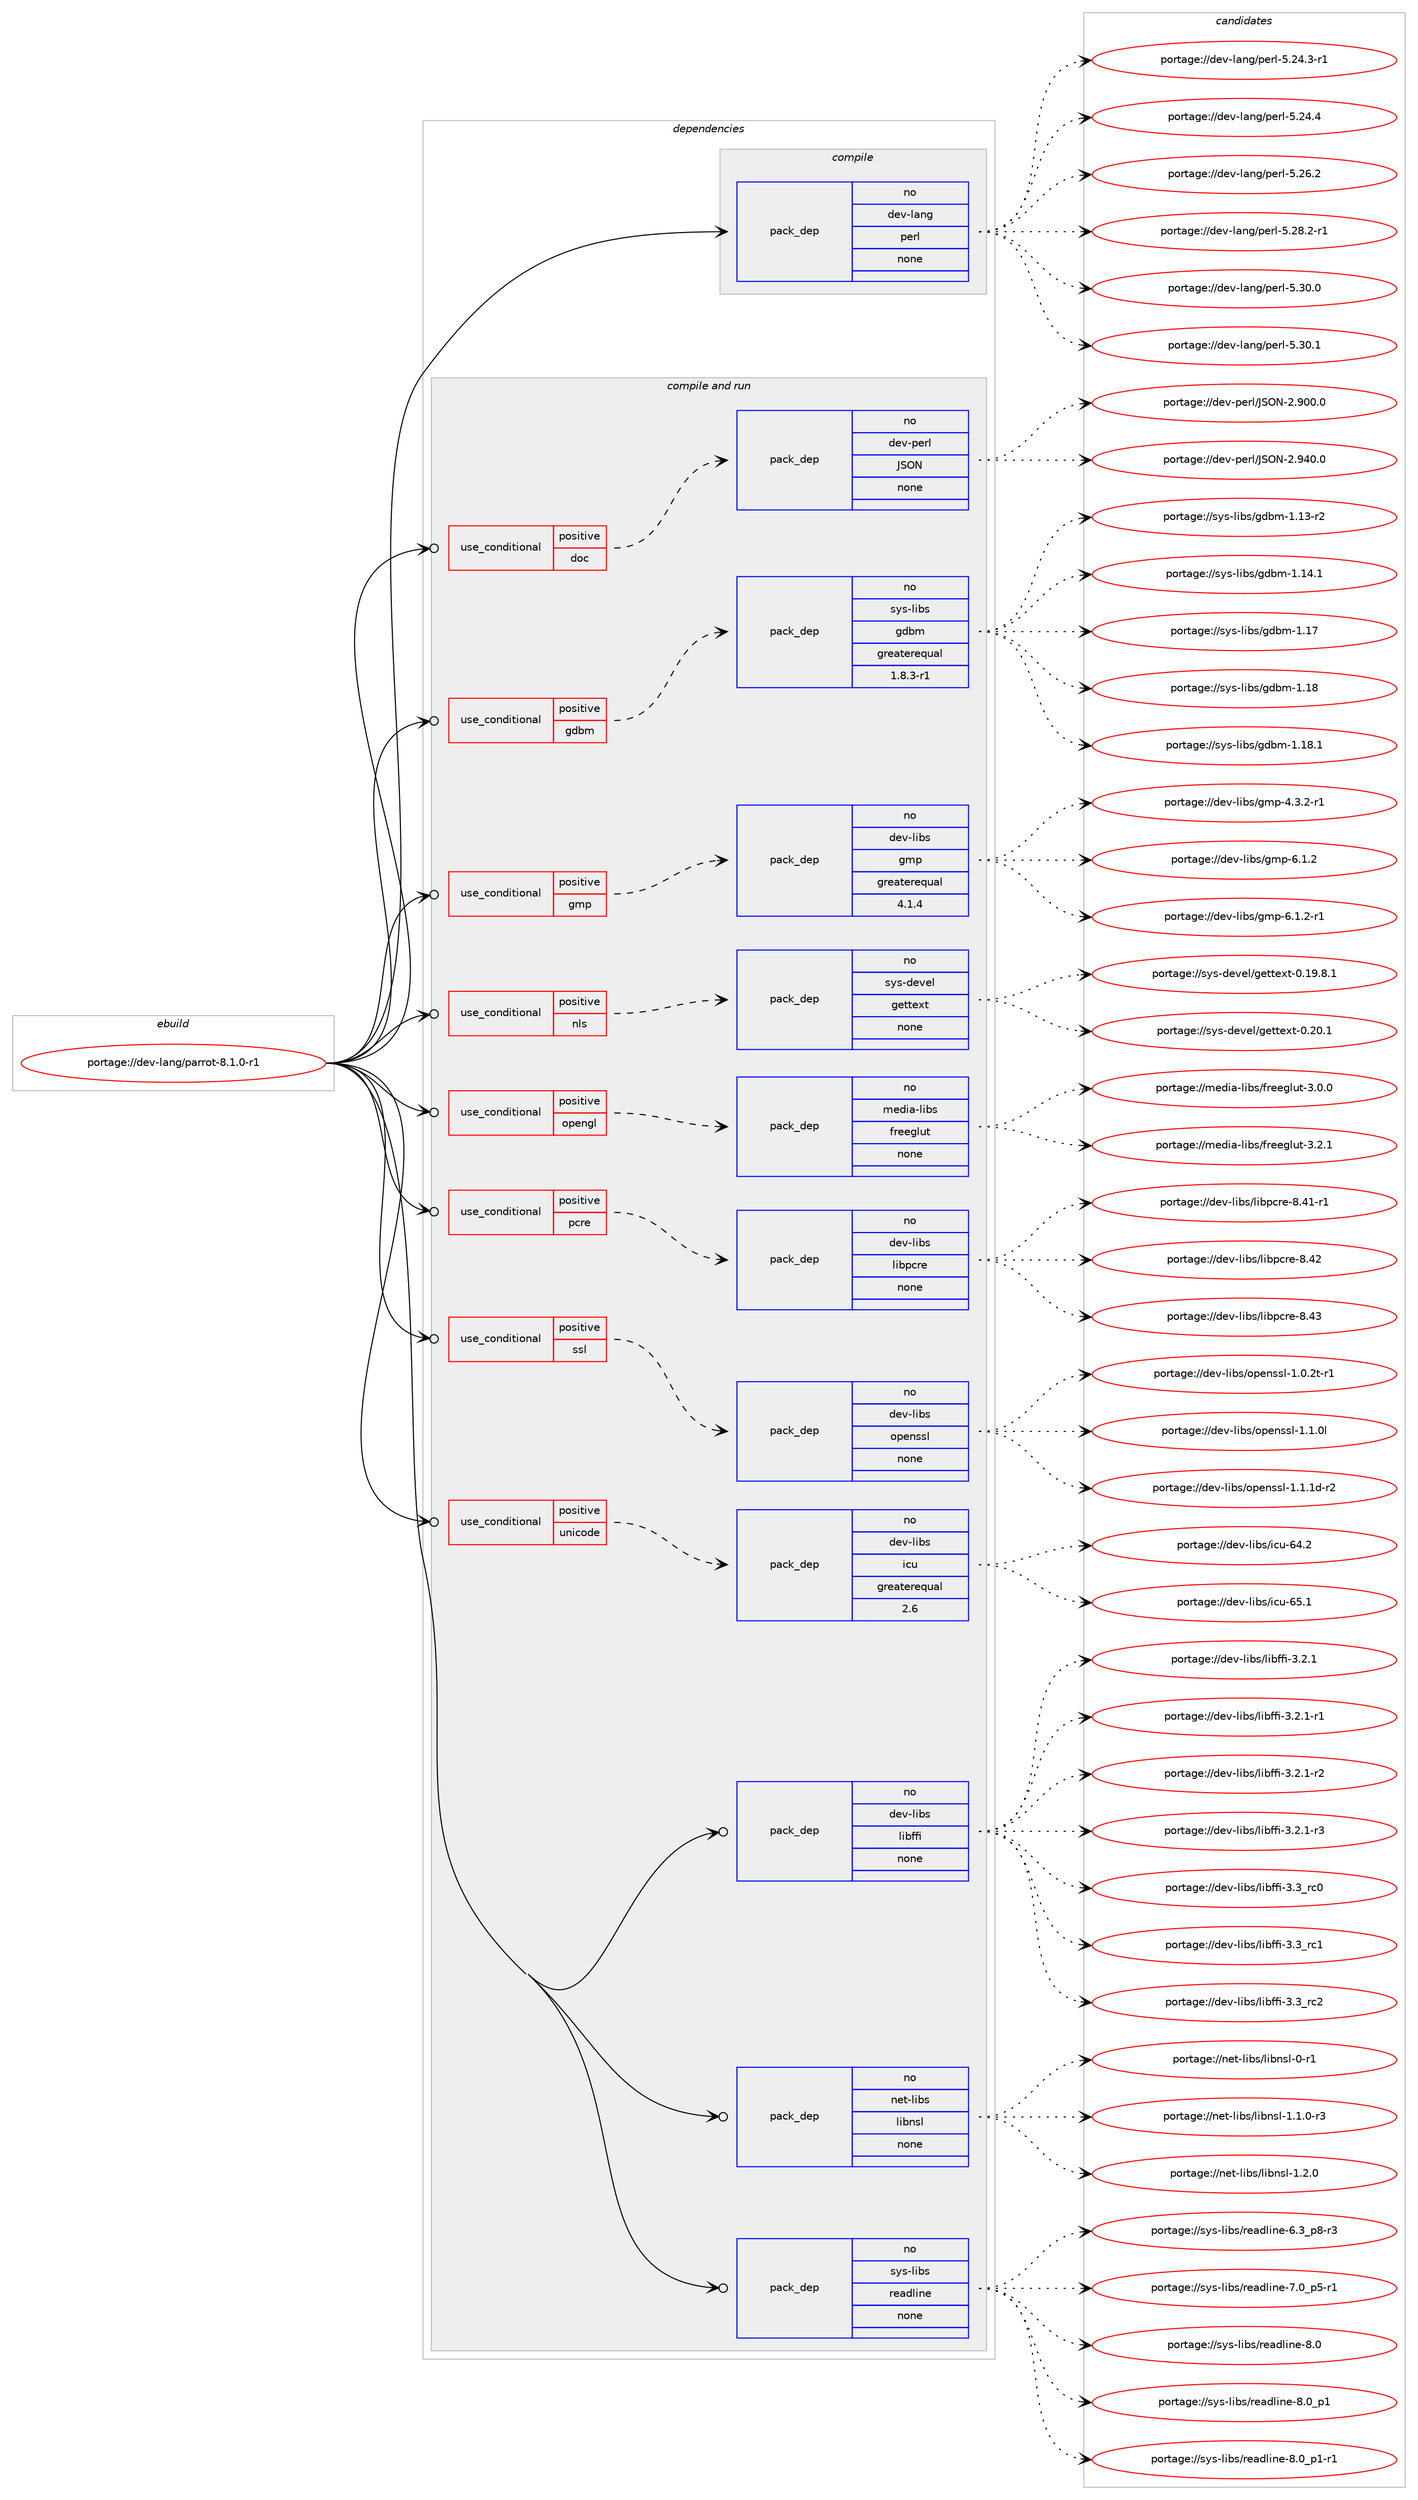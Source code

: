 digraph prolog {

# *************
# Graph options
# *************

newrank=true;
concentrate=true;
compound=true;
graph [rankdir=LR,fontname=Helvetica,fontsize=10,ranksep=1.5];#, ranksep=2.5, nodesep=0.2];
edge  [arrowhead=vee];
node  [fontname=Helvetica,fontsize=10];

# **********
# The ebuild
# **********

subgraph cluster_leftcol {
color=gray;
rank=same;
label=<<i>ebuild</i>>;
id [label="portage://dev-lang/parrot-8.1.0-r1", color=red, width=4, href="../dev-lang/parrot-8.1.0-r1.svg"];
}

# ****************
# The dependencies
# ****************

subgraph cluster_midcol {
color=gray;
label=<<i>dependencies</i>>;
subgraph cluster_compile {
fillcolor="#eeeeee";
style=filled;
label=<<i>compile</i>>;
subgraph pack72442 {
dependency94724 [label=<<TABLE BORDER="0" CELLBORDER="1" CELLSPACING="0" CELLPADDING="4" WIDTH="220"><TR><TD ROWSPAN="6" CELLPADDING="30">pack_dep</TD></TR><TR><TD WIDTH="110">no</TD></TR><TR><TD>dev-lang</TD></TR><TR><TD>perl</TD></TR><TR><TD>none</TD></TR><TR><TD></TD></TR></TABLE>>, shape=none, color=blue];
}
id:e -> dependency94724:w [weight=20,style="solid",arrowhead="vee"];
}
subgraph cluster_compileandrun {
fillcolor="#eeeeee";
style=filled;
label=<<i>compile and run</i>>;
subgraph cond19494 {
dependency94725 [label=<<TABLE BORDER="0" CELLBORDER="1" CELLSPACING="0" CELLPADDING="4"><TR><TD ROWSPAN="3" CELLPADDING="10">use_conditional</TD></TR><TR><TD>positive</TD></TR><TR><TD>doc</TD></TR></TABLE>>, shape=none, color=red];
subgraph pack72443 {
dependency94726 [label=<<TABLE BORDER="0" CELLBORDER="1" CELLSPACING="0" CELLPADDING="4" WIDTH="220"><TR><TD ROWSPAN="6" CELLPADDING="30">pack_dep</TD></TR><TR><TD WIDTH="110">no</TD></TR><TR><TD>dev-perl</TD></TR><TR><TD>JSON</TD></TR><TR><TD>none</TD></TR><TR><TD></TD></TR></TABLE>>, shape=none, color=blue];
}
dependency94725:e -> dependency94726:w [weight=20,style="dashed",arrowhead="vee"];
}
id:e -> dependency94725:w [weight=20,style="solid",arrowhead="odotvee"];
subgraph cond19495 {
dependency94727 [label=<<TABLE BORDER="0" CELLBORDER="1" CELLSPACING="0" CELLPADDING="4"><TR><TD ROWSPAN="3" CELLPADDING="10">use_conditional</TD></TR><TR><TD>positive</TD></TR><TR><TD>gdbm</TD></TR></TABLE>>, shape=none, color=red];
subgraph pack72444 {
dependency94728 [label=<<TABLE BORDER="0" CELLBORDER="1" CELLSPACING="0" CELLPADDING="4" WIDTH="220"><TR><TD ROWSPAN="6" CELLPADDING="30">pack_dep</TD></TR><TR><TD WIDTH="110">no</TD></TR><TR><TD>sys-libs</TD></TR><TR><TD>gdbm</TD></TR><TR><TD>greaterequal</TD></TR><TR><TD>1.8.3-r1</TD></TR></TABLE>>, shape=none, color=blue];
}
dependency94727:e -> dependency94728:w [weight=20,style="dashed",arrowhead="vee"];
}
id:e -> dependency94727:w [weight=20,style="solid",arrowhead="odotvee"];
subgraph cond19496 {
dependency94729 [label=<<TABLE BORDER="0" CELLBORDER="1" CELLSPACING="0" CELLPADDING="4"><TR><TD ROWSPAN="3" CELLPADDING="10">use_conditional</TD></TR><TR><TD>positive</TD></TR><TR><TD>gmp</TD></TR></TABLE>>, shape=none, color=red];
subgraph pack72445 {
dependency94730 [label=<<TABLE BORDER="0" CELLBORDER="1" CELLSPACING="0" CELLPADDING="4" WIDTH="220"><TR><TD ROWSPAN="6" CELLPADDING="30">pack_dep</TD></TR><TR><TD WIDTH="110">no</TD></TR><TR><TD>dev-libs</TD></TR><TR><TD>gmp</TD></TR><TR><TD>greaterequal</TD></TR><TR><TD>4.1.4</TD></TR></TABLE>>, shape=none, color=blue];
}
dependency94729:e -> dependency94730:w [weight=20,style="dashed",arrowhead="vee"];
}
id:e -> dependency94729:w [weight=20,style="solid",arrowhead="odotvee"];
subgraph cond19497 {
dependency94731 [label=<<TABLE BORDER="0" CELLBORDER="1" CELLSPACING="0" CELLPADDING="4"><TR><TD ROWSPAN="3" CELLPADDING="10">use_conditional</TD></TR><TR><TD>positive</TD></TR><TR><TD>nls</TD></TR></TABLE>>, shape=none, color=red];
subgraph pack72446 {
dependency94732 [label=<<TABLE BORDER="0" CELLBORDER="1" CELLSPACING="0" CELLPADDING="4" WIDTH="220"><TR><TD ROWSPAN="6" CELLPADDING="30">pack_dep</TD></TR><TR><TD WIDTH="110">no</TD></TR><TR><TD>sys-devel</TD></TR><TR><TD>gettext</TD></TR><TR><TD>none</TD></TR><TR><TD></TD></TR></TABLE>>, shape=none, color=blue];
}
dependency94731:e -> dependency94732:w [weight=20,style="dashed",arrowhead="vee"];
}
id:e -> dependency94731:w [weight=20,style="solid",arrowhead="odotvee"];
subgraph cond19498 {
dependency94733 [label=<<TABLE BORDER="0" CELLBORDER="1" CELLSPACING="0" CELLPADDING="4"><TR><TD ROWSPAN="3" CELLPADDING="10">use_conditional</TD></TR><TR><TD>positive</TD></TR><TR><TD>opengl</TD></TR></TABLE>>, shape=none, color=red];
subgraph pack72447 {
dependency94734 [label=<<TABLE BORDER="0" CELLBORDER="1" CELLSPACING="0" CELLPADDING="4" WIDTH="220"><TR><TD ROWSPAN="6" CELLPADDING="30">pack_dep</TD></TR><TR><TD WIDTH="110">no</TD></TR><TR><TD>media-libs</TD></TR><TR><TD>freeglut</TD></TR><TR><TD>none</TD></TR><TR><TD></TD></TR></TABLE>>, shape=none, color=blue];
}
dependency94733:e -> dependency94734:w [weight=20,style="dashed",arrowhead="vee"];
}
id:e -> dependency94733:w [weight=20,style="solid",arrowhead="odotvee"];
subgraph cond19499 {
dependency94735 [label=<<TABLE BORDER="0" CELLBORDER="1" CELLSPACING="0" CELLPADDING="4"><TR><TD ROWSPAN="3" CELLPADDING="10">use_conditional</TD></TR><TR><TD>positive</TD></TR><TR><TD>pcre</TD></TR></TABLE>>, shape=none, color=red];
subgraph pack72448 {
dependency94736 [label=<<TABLE BORDER="0" CELLBORDER="1" CELLSPACING="0" CELLPADDING="4" WIDTH="220"><TR><TD ROWSPAN="6" CELLPADDING="30">pack_dep</TD></TR><TR><TD WIDTH="110">no</TD></TR><TR><TD>dev-libs</TD></TR><TR><TD>libpcre</TD></TR><TR><TD>none</TD></TR><TR><TD></TD></TR></TABLE>>, shape=none, color=blue];
}
dependency94735:e -> dependency94736:w [weight=20,style="dashed",arrowhead="vee"];
}
id:e -> dependency94735:w [weight=20,style="solid",arrowhead="odotvee"];
subgraph cond19500 {
dependency94737 [label=<<TABLE BORDER="0" CELLBORDER="1" CELLSPACING="0" CELLPADDING="4"><TR><TD ROWSPAN="3" CELLPADDING="10">use_conditional</TD></TR><TR><TD>positive</TD></TR><TR><TD>ssl</TD></TR></TABLE>>, shape=none, color=red];
subgraph pack72449 {
dependency94738 [label=<<TABLE BORDER="0" CELLBORDER="1" CELLSPACING="0" CELLPADDING="4" WIDTH="220"><TR><TD ROWSPAN="6" CELLPADDING="30">pack_dep</TD></TR><TR><TD WIDTH="110">no</TD></TR><TR><TD>dev-libs</TD></TR><TR><TD>openssl</TD></TR><TR><TD>none</TD></TR><TR><TD></TD></TR></TABLE>>, shape=none, color=blue];
}
dependency94737:e -> dependency94738:w [weight=20,style="dashed",arrowhead="vee"];
}
id:e -> dependency94737:w [weight=20,style="solid",arrowhead="odotvee"];
subgraph cond19501 {
dependency94739 [label=<<TABLE BORDER="0" CELLBORDER="1" CELLSPACING="0" CELLPADDING="4"><TR><TD ROWSPAN="3" CELLPADDING="10">use_conditional</TD></TR><TR><TD>positive</TD></TR><TR><TD>unicode</TD></TR></TABLE>>, shape=none, color=red];
subgraph pack72450 {
dependency94740 [label=<<TABLE BORDER="0" CELLBORDER="1" CELLSPACING="0" CELLPADDING="4" WIDTH="220"><TR><TD ROWSPAN="6" CELLPADDING="30">pack_dep</TD></TR><TR><TD WIDTH="110">no</TD></TR><TR><TD>dev-libs</TD></TR><TR><TD>icu</TD></TR><TR><TD>greaterequal</TD></TR><TR><TD>2.6</TD></TR></TABLE>>, shape=none, color=blue];
}
dependency94739:e -> dependency94740:w [weight=20,style="dashed",arrowhead="vee"];
}
id:e -> dependency94739:w [weight=20,style="solid",arrowhead="odotvee"];
subgraph pack72451 {
dependency94741 [label=<<TABLE BORDER="0" CELLBORDER="1" CELLSPACING="0" CELLPADDING="4" WIDTH="220"><TR><TD ROWSPAN="6" CELLPADDING="30">pack_dep</TD></TR><TR><TD WIDTH="110">no</TD></TR><TR><TD>dev-libs</TD></TR><TR><TD>libffi</TD></TR><TR><TD>none</TD></TR><TR><TD></TD></TR></TABLE>>, shape=none, color=blue];
}
id:e -> dependency94741:w [weight=20,style="solid",arrowhead="odotvee"];
subgraph pack72452 {
dependency94742 [label=<<TABLE BORDER="0" CELLBORDER="1" CELLSPACING="0" CELLPADDING="4" WIDTH="220"><TR><TD ROWSPAN="6" CELLPADDING="30">pack_dep</TD></TR><TR><TD WIDTH="110">no</TD></TR><TR><TD>net-libs</TD></TR><TR><TD>libnsl</TD></TR><TR><TD>none</TD></TR><TR><TD></TD></TR></TABLE>>, shape=none, color=blue];
}
id:e -> dependency94742:w [weight=20,style="solid",arrowhead="odotvee"];
subgraph pack72453 {
dependency94743 [label=<<TABLE BORDER="0" CELLBORDER="1" CELLSPACING="0" CELLPADDING="4" WIDTH="220"><TR><TD ROWSPAN="6" CELLPADDING="30">pack_dep</TD></TR><TR><TD WIDTH="110">no</TD></TR><TR><TD>sys-libs</TD></TR><TR><TD>readline</TD></TR><TR><TD>none</TD></TR><TR><TD></TD></TR></TABLE>>, shape=none, color=blue];
}
id:e -> dependency94743:w [weight=20,style="solid",arrowhead="odotvee"];
}
subgraph cluster_run {
fillcolor="#eeeeee";
style=filled;
label=<<i>run</i>>;
}
}

# **************
# The candidates
# **************

subgraph cluster_choices {
rank=same;
color=gray;
label=<<i>candidates</i>>;

subgraph choice72442 {
color=black;
nodesep=1;
choiceportage100101118451089711010347112101114108455346505246514511449 [label="portage://dev-lang/perl-5.24.3-r1", color=red, width=4,href="../dev-lang/perl-5.24.3-r1.svg"];
choiceportage10010111845108971101034711210111410845534650524652 [label="portage://dev-lang/perl-5.24.4", color=red, width=4,href="../dev-lang/perl-5.24.4.svg"];
choiceportage10010111845108971101034711210111410845534650544650 [label="portage://dev-lang/perl-5.26.2", color=red, width=4,href="../dev-lang/perl-5.26.2.svg"];
choiceportage100101118451089711010347112101114108455346505646504511449 [label="portage://dev-lang/perl-5.28.2-r1", color=red, width=4,href="../dev-lang/perl-5.28.2-r1.svg"];
choiceportage10010111845108971101034711210111410845534651484648 [label="portage://dev-lang/perl-5.30.0", color=red, width=4,href="../dev-lang/perl-5.30.0.svg"];
choiceportage10010111845108971101034711210111410845534651484649 [label="portage://dev-lang/perl-5.30.1", color=red, width=4,href="../dev-lang/perl-5.30.1.svg"];
dependency94724:e -> choiceportage100101118451089711010347112101114108455346505246514511449:w [style=dotted,weight="100"];
dependency94724:e -> choiceportage10010111845108971101034711210111410845534650524652:w [style=dotted,weight="100"];
dependency94724:e -> choiceportage10010111845108971101034711210111410845534650544650:w [style=dotted,weight="100"];
dependency94724:e -> choiceportage100101118451089711010347112101114108455346505646504511449:w [style=dotted,weight="100"];
dependency94724:e -> choiceportage10010111845108971101034711210111410845534651484648:w [style=dotted,weight="100"];
dependency94724:e -> choiceportage10010111845108971101034711210111410845534651484649:w [style=dotted,weight="100"];
}
subgraph choice72443 {
color=black;
nodesep=1;
choiceportage1001011184511210111410847748379784550465748484648 [label="portage://dev-perl/JSON-2.900.0", color=red, width=4,href="../dev-perl/JSON-2.900.0.svg"];
choiceportage1001011184511210111410847748379784550465752484648 [label="portage://dev-perl/JSON-2.940.0", color=red, width=4,href="../dev-perl/JSON-2.940.0.svg"];
dependency94726:e -> choiceportage1001011184511210111410847748379784550465748484648:w [style=dotted,weight="100"];
dependency94726:e -> choiceportage1001011184511210111410847748379784550465752484648:w [style=dotted,weight="100"];
}
subgraph choice72444 {
color=black;
nodesep=1;
choiceportage1151211154510810598115471031009810945494649514511450 [label="portage://sys-libs/gdbm-1.13-r2", color=red, width=4,href="../sys-libs/gdbm-1.13-r2.svg"];
choiceportage1151211154510810598115471031009810945494649524649 [label="portage://sys-libs/gdbm-1.14.1", color=red, width=4,href="../sys-libs/gdbm-1.14.1.svg"];
choiceportage115121115451081059811547103100981094549464955 [label="portage://sys-libs/gdbm-1.17", color=red, width=4,href="../sys-libs/gdbm-1.17.svg"];
choiceportage115121115451081059811547103100981094549464956 [label="portage://sys-libs/gdbm-1.18", color=red, width=4,href="../sys-libs/gdbm-1.18.svg"];
choiceportage1151211154510810598115471031009810945494649564649 [label="portage://sys-libs/gdbm-1.18.1", color=red, width=4,href="../sys-libs/gdbm-1.18.1.svg"];
dependency94728:e -> choiceportage1151211154510810598115471031009810945494649514511450:w [style=dotted,weight="100"];
dependency94728:e -> choiceportage1151211154510810598115471031009810945494649524649:w [style=dotted,weight="100"];
dependency94728:e -> choiceportage115121115451081059811547103100981094549464955:w [style=dotted,weight="100"];
dependency94728:e -> choiceportage115121115451081059811547103100981094549464956:w [style=dotted,weight="100"];
dependency94728:e -> choiceportage1151211154510810598115471031009810945494649564649:w [style=dotted,weight="100"];
}
subgraph choice72445 {
color=black;
nodesep=1;
choiceportage1001011184510810598115471031091124552465146504511449 [label="portage://dev-libs/gmp-4.3.2-r1", color=red, width=4,href="../dev-libs/gmp-4.3.2-r1.svg"];
choiceportage100101118451081059811547103109112455446494650 [label="portage://dev-libs/gmp-6.1.2", color=red, width=4,href="../dev-libs/gmp-6.1.2.svg"];
choiceportage1001011184510810598115471031091124554464946504511449 [label="portage://dev-libs/gmp-6.1.2-r1", color=red, width=4,href="../dev-libs/gmp-6.1.2-r1.svg"];
dependency94730:e -> choiceportage1001011184510810598115471031091124552465146504511449:w [style=dotted,weight="100"];
dependency94730:e -> choiceportage100101118451081059811547103109112455446494650:w [style=dotted,weight="100"];
dependency94730:e -> choiceportage1001011184510810598115471031091124554464946504511449:w [style=dotted,weight="100"];
}
subgraph choice72446 {
color=black;
nodesep=1;
choiceportage1151211154510010111810110847103101116116101120116454846495746564649 [label="portage://sys-devel/gettext-0.19.8.1", color=red, width=4,href="../sys-devel/gettext-0.19.8.1.svg"];
choiceportage115121115451001011181011084710310111611610112011645484650484649 [label="portage://sys-devel/gettext-0.20.1", color=red, width=4,href="../sys-devel/gettext-0.20.1.svg"];
dependency94732:e -> choiceportage1151211154510010111810110847103101116116101120116454846495746564649:w [style=dotted,weight="100"];
dependency94732:e -> choiceportage115121115451001011181011084710310111611610112011645484650484649:w [style=dotted,weight="100"];
}
subgraph choice72447 {
color=black;
nodesep=1;
choiceportage10910110010597451081059811547102114101101103108117116455146484648 [label="portage://media-libs/freeglut-3.0.0", color=red, width=4,href="../media-libs/freeglut-3.0.0.svg"];
choiceportage10910110010597451081059811547102114101101103108117116455146504649 [label="portage://media-libs/freeglut-3.2.1", color=red, width=4,href="../media-libs/freeglut-3.2.1.svg"];
dependency94734:e -> choiceportage10910110010597451081059811547102114101101103108117116455146484648:w [style=dotted,weight="100"];
dependency94734:e -> choiceportage10910110010597451081059811547102114101101103108117116455146504649:w [style=dotted,weight="100"];
}
subgraph choice72448 {
color=black;
nodesep=1;
choiceportage100101118451081059811547108105981129911410145564652494511449 [label="portage://dev-libs/libpcre-8.41-r1", color=red, width=4,href="../dev-libs/libpcre-8.41-r1.svg"];
choiceportage10010111845108105981154710810598112991141014556465250 [label="portage://dev-libs/libpcre-8.42", color=red, width=4,href="../dev-libs/libpcre-8.42.svg"];
choiceportage10010111845108105981154710810598112991141014556465251 [label="portage://dev-libs/libpcre-8.43", color=red, width=4,href="../dev-libs/libpcre-8.43.svg"];
dependency94736:e -> choiceportage100101118451081059811547108105981129911410145564652494511449:w [style=dotted,weight="100"];
dependency94736:e -> choiceportage10010111845108105981154710810598112991141014556465250:w [style=dotted,weight="100"];
dependency94736:e -> choiceportage10010111845108105981154710810598112991141014556465251:w [style=dotted,weight="100"];
}
subgraph choice72449 {
color=black;
nodesep=1;
choiceportage1001011184510810598115471111121011101151151084549464846501164511449 [label="portage://dev-libs/openssl-1.0.2t-r1", color=red, width=4,href="../dev-libs/openssl-1.0.2t-r1.svg"];
choiceportage100101118451081059811547111112101110115115108454946494648108 [label="portage://dev-libs/openssl-1.1.0l", color=red, width=4,href="../dev-libs/openssl-1.1.0l.svg"];
choiceportage1001011184510810598115471111121011101151151084549464946491004511450 [label="portage://dev-libs/openssl-1.1.1d-r2", color=red, width=4,href="../dev-libs/openssl-1.1.1d-r2.svg"];
dependency94738:e -> choiceportage1001011184510810598115471111121011101151151084549464846501164511449:w [style=dotted,weight="100"];
dependency94738:e -> choiceportage100101118451081059811547111112101110115115108454946494648108:w [style=dotted,weight="100"];
dependency94738:e -> choiceportage1001011184510810598115471111121011101151151084549464946491004511450:w [style=dotted,weight="100"];
}
subgraph choice72450 {
color=black;
nodesep=1;
choiceportage100101118451081059811547105991174554524650 [label="portage://dev-libs/icu-64.2", color=red, width=4,href="../dev-libs/icu-64.2.svg"];
choiceportage100101118451081059811547105991174554534649 [label="portage://dev-libs/icu-65.1", color=red, width=4,href="../dev-libs/icu-65.1.svg"];
dependency94740:e -> choiceportage100101118451081059811547105991174554524650:w [style=dotted,weight="100"];
dependency94740:e -> choiceportage100101118451081059811547105991174554534649:w [style=dotted,weight="100"];
}
subgraph choice72451 {
color=black;
nodesep=1;
choiceportage10010111845108105981154710810598102102105455146504649 [label="portage://dev-libs/libffi-3.2.1", color=red, width=4,href="../dev-libs/libffi-3.2.1.svg"];
choiceportage100101118451081059811547108105981021021054551465046494511449 [label="portage://dev-libs/libffi-3.2.1-r1", color=red, width=4,href="../dev-libs/libffi-3.2.1-r1.svg"];
choiceportage100101118451081059811547108105981021021054551465046494511450 [label="portage://dev-libs/libffi-3.2.1-r2", color=red, width=4,href="../dev-libs/libffi-3.2.1-r2.svg"];
choiceportage100101118451081059811547108105981021021054551465046494511451 [label="portage://dev-libs/libffi-3.2.1-r3", color=red, width=4,href="../dev-libs/libffi-3.2.1-r3.svg"];
choiceportage1001011184510810598115471081059810210210545514651951149948 [label="portage://dev-libs/libffi-3.3_rc0", color=red, width=4,href="../dev-libs/libffi-3.3_rc0.svg"];
choiceportage1001011184510810598115471081059810210210545514651951149949 [label="portage://dev-libs/libffi-3.3_rc1", color=red, width=4,href="../dev-libs/libffi-3.3_rc1.svg"];
choiceportage1001011184510810598115471081059810210210545514651951149950 [label="portage://dev-libs/libffi-3.3_rc2", color=red, width=4,href="../dev-libs/libffi-3.3_rc2.svg"];
dependency94741:e -> choiceportage10010111845108105981154710810598102102105455146504649:w [style=dotted,weight="100"];
dependency94741:e -> choiceportage100101118451081059811547108105981021021054551465046494511449:w [style=dotted,weight="100"];
dependency94741:e -> choiceportage100101118451081059811547108105981021021054551465046494511450:w [style=dotted,weight="100"];
dependency94741:e -> choiceportage100101118451081059811547108105981021021054551465046494511451:w [style=dotted,weight="100"];
dependency94741:e -> choiceportage1001011184510810598115471081059810210210545514651951149948:w [style=dotted,weight="100"];
dependency94741:e -> choiceportage1001011184510810598115471081059810210210545514651951149949:w [style=dotted,weight="100"];
dependency94741:e -> choiceportage1001011184510810598115471081059810210210545514651951149950:w [style=dotted,weight="100"];
}
subgraph choice72452 {
color=black;
nodesep=1;
choiceportage1101011164510810598115471081059811011510845484511449 [label="portage://net-libs/libnsl-0-r1", color=red, width=4,href="../net-libs/libnsl-0-r1.svg"];
choiceportage110101116451081059811547108105981101151084549464946484511451 [label="portage://net-libs/libnsl-1.1.0-r3", color=red, width=4,href="../net-libs/libnsl-1.1.0-r3.svg"];
choiceportage11010111645108105981154710810598110115108454946504648 [label="portage://net-libs/libnsl-1.2.0", color=red, width=4,href="../net-libs/libnsl-1.2.0.svg"];
dependency94742:e -> choiceportage1101011164510810598115471081059811011510845484511449:w [style=dotted,weight="100"];
dependency94742:e -> choiceportage110101116451081059811547108105981101151084549464946484511451:w [style=dotted,weight="100"];
dependency94742:e -> choiceportage11010111645108105981154710810598110115108454946504648:w [style=dotted,weight="100"];
}
subgraph choice72453 {
color=black;
nodesep=1;
choiceportage115121115451081059811547114101971001081051101014554465195112564511451 [label="portage://sys-libs/readline-6.3_p8-r3", color=red, width=4,href="../sys-libs/readline-6.3_p8-r3.svg"];
choiceportage115121115451081059811547114101971001081051101014555464895112534511449 [label="portage://sys-libs/readline-7.0_p5-r1", color=red, width=4,href="../sys-libs/readline-7.0_p5-r1.svg"];
choiceportage1151211154510810598115471141019710010810511010145564648 [label="portage://sys-libs/readline-8.0", color=red, width=4,href="../sys-libs/readline-8.0.svg"];
choiceportage11512111545108105981154711410197100108105110101455646489511249 [label="portage://sys-libs/readline-8.0_p1", color=red, width=4,href="../sys-libs/readline-8.0_p1.svg"];
choiceportage115121115451081059811547114101971001081051101014556464895112494511449 [label="portage://sys-libs/readline-8.0_p1-r1", color=red, width=4,href="../sys-libs/readline-8.0_p1-r1.svg"];
dependency94743:e -> choiceportage115121115451081059811547114101971001081051101014554465195112564511451:w [style=dotted,weight="100"];
dependency94743:e -> choiceportage115121115451081059811547114101971001081051101014555464895112534511449:w [style=dotted,weight="100"];
dependency94743:e -> choiceportage1151211154510810598115471141019710010810511010145564648:w [style=dotted,weight="100"];
dependency94743:e -> choiceportage11512111545108105981154711410197100108105110101455646489511249:w [style=dotted,weight="100"];
dependency94743:e -> choiceportage115121115451081059811547114101971001081051101014556464895112494511449:w [style=dotted,weight="100"];
}
}

}
